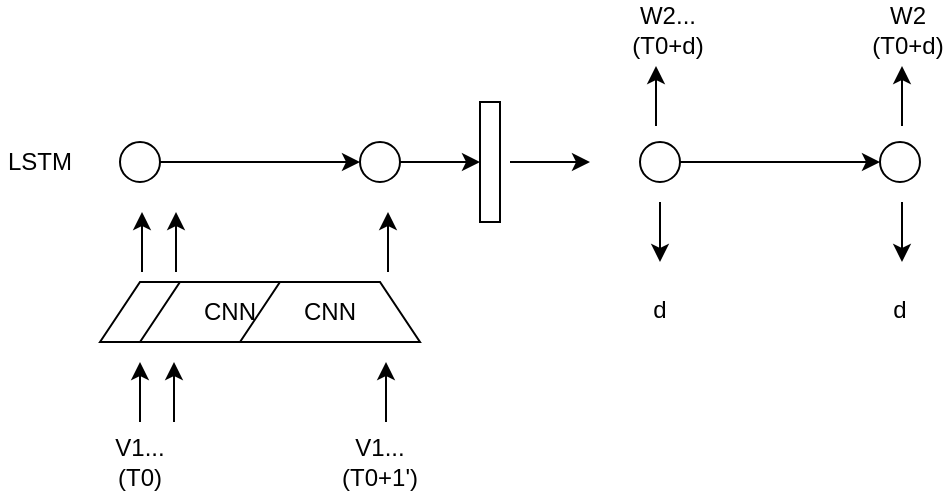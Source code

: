 <mxfile version="14.4.9" type="github">
  <diagram id="mLBXY-__REUdw5m0wtvs" name="Page-1">
    <mxGraphModel dx="995" dy="618" grid="1" gridSize="10" guides="1" tooltips="1" connect="1" arrows="1" fold="1" page="1" pageScale="1" pageWidth="850" pageHeight="1100" math="0" shadow="0">
      <root>
        <mxCell id="0" />
        <mxCell id="1" parent="0" />
        <mxCell id="usn-FY_Y-O0AxSJ7w3UN-1" value="CNN" style="shape=trapezoid;perimeter=trapezoidPerimeter;whiteSpace=wrap;html=1;fixedSize=1;" vertex="1" parent="1">
          <mxGeometry x="100" y="250" width="90" height="30" as="geometry" />
        </mxCell>
        <mxCell id="usn-FY_Y-O0AxSJ7w3UN-2" value="CNN" style="shape=trapezoid;perimeter=trapezoidPerimeter;whiteSpace=wrap;html=1;fixedSize=1;" vertex="1" parent="1">
          <mxGeometry x="120" y="250" width="90" height="30" as="geometry" />
        </mxCell>
        <mxCell id="usn-FY_Y-O0AxSJ7w3UN-3" value="CNN" style="shape=trapezoid;perimeter=trapezoidPerimeter;whiteSpace=wrap;html=1;fixedSize=1;" vertex="1" parent="1">
          <mxGeometry x="170" y="250" width="90" height="30" as="geometry" />
        </mxCell>
        <mxCell id="usn-FY_Y-O0AxSJ7w3UN-4" value="" style="endArrow=classic;html=1;" edge="1" parent="1">
          <mxGeometry width="50" height="50" relative="1" as="geometry">
            <mxPoint x="120" y="320" as="sourcePoint" />
            <mxPoint x="120" y="290" as="targetPoint" />
          </mxGeometry>
        </mxCell>
        <mxCell id="usn-FY_Y-O0AxSJ7w3UN-5" value="" style="endArrow=classic;html=1;" edge="1" parent="1">
          <mxGeometry width="50" height="50" relative="1" as="geometry">
            <mxPoint x="137" y="320" as="sourcePoint" />
            <mxPoint x="137" y="290" as="targetPoint" />
          </mxGeometry>
        </mxCell>
        <mxCell id="usn-FY_Y-O0AxSJ7w3UN-6" value="" style="endArrow=classic;html=1;" edge="1" parent="1">
          <mxGeometry width="50" height="50" relative="1" as="geometry">
            <mxPoint x="243" y="320" as="sourcePoint" />
            <mxPoint x="243" y="290" as="targetPoint" />
          </mxGeometry>
        </mxCell>
        <mxCell id="usn-FY_Y-O0AxSJ7w3UN-7" value="V1... (T0)" style="text;html=1;strokeColor=none;fillColor=none;align=center;verticalAlign=middle;whiteSpace=wrap;rounded=0;" vertex="1" parent="1">
          <mxGeometry x="100" y="330" width="40" height="20" as="geometry" />
        </mxCell>
        <mxCell id="usn-FY_Y-O0AxSJ7w3UN-8" value="V1... (T0+1&#39;)" style="text;html=1;strokeColor=none;fillColor=none;align=center;verticalAlign=middle;whiteSpace=wrap;rounded=0;" vertex="1" parent="1">
          <mxGeometry x="220" y="330" width="40" height="20" as="geometry" />
        </mxCell>
        <mxCell id="usn-FY_Y-O0AxSJ7w3UN-9" value="" style="endArrow=classic;html=1;" edge="1" parent="1">
          <mxGeometry width="50" height="50" relative="1" as="geometry">
            <mxPoint x="121" y="245" as="sourcePoint" />
            <mxPoint x="121" y="215" as="targetPoint" />
          </mxGeometry>
        </mxCell>
        <mxCell id="usn-FY_Y-O0AxSJ7w3UN-10" value="" style="endArrow=classic;html=1;" edge="1" parent="1">
          <mxGeometry width="50" height="50" relative="1" as="geometry">
            <mxPoint x="138" y="245" as="sourcePoint" />
            <mxPoint x="138" y="215" as="targetPoint" />
          </mxGeometry>
        </mxCell>
        <mxCell id="usn-FY_Y-O0AxSJ7w3UN-11" value="" style="endArrow=classic;html=1;" edge="1" parent="1">
          <mxGeometry width="50" height="50" relative="1" as="geometry">
            <mxPoint x="244" y="245" as="sourcePoint" />
            <mxPoint x="244" y="215" as="targetPoint" />
          </mxGeometry>
        </mxCell>
        <mxCell id="usn-FY_Y-O0AxSJ7w3UN-13" value="" style="ellipse;whiteSpace=wrap;html=1;aspect=fixed;" vertex="1" parent="1">
          <mxGeometry x="110" y="180" width="20" height="20" as="geometry" />
        </mxCell>
        <mxCell id="usn-FY_Y-O0AxSJ7w3UN-14" value="" style="ellipse;whiteSpace=wrap;html=1;aspect=fixed;" vertex="1" parent="1">
          <mxGeometry x="230" y="180" width="20" height="20" as="geometry" />
        </mxCell>
        <mxCell id="usn-FY_Y-O0AxSJ7w3UN-15" value="" style="endArrow=classic;html=1;exitX=1;exitY=0.5;exitDx=0;exitDy=0;entryX=0;entryY=0.5;entryDx=0;entryDy=0;" edge="1" parent="1" source="usn-FY_Y-O0AxSJ7w3UN-13" target="usn-FY_Y-O0AxSJ7w3UN-14">
          <mxGeometry width="50" height="50" relative="1" as="geometry">
            <mxPoint x="400" y="360" as="sourcePoint" />
            <mxPoint x="450" y="310" as="targetPoint" />
          </mxGeometry>
        </mxCell>
        <mxCell id="usn-FY_Y-O0AxSJ7w3UN-16" value="LSTM" style="text;html=1;strokeColor=none;fillColor=none;align=center;verticalAlign=middle;whiteSpace=wrap;rounded=0;" vertex="1" parent="1">
          <mxGeometry x="50" y="180" width="40" height="20" as="geometry" />
        </mxCell>
        <mxCell id="usn-FY_Y-O0AxSJ7w3UN-17" value="" style="endArrow=classic;html=1;exitX=1;exitY=0.5;exitDx=0;exitDy=0;" edge="1" parent="1" source="usn-FY_Y-O0AxSJ7w3UN-14">
          <mxGeometry width="50" height="50" relative="1" as="geometry">
            <mxPoint x="400" y="360" as="sourcePoint" />
            <mxPoint x="290" y="190" as="targetPoint" />
          </mxGeometry>
        </mxCell>
        <mxCell id="usn-FY_Y-O0AxSJ7w3UN-18" value="" style="rounded=0;whiteSpace=wrap;html=1;" vertex="1" parent="1">
          <mxGeometry x="290" y="160" width="10" height="60" as="geometry" />
        </mxCell>
        <mxCell id="usn-FY_Y-O0AxSJ7w3UN-19" value="" style="endArrow=classic;html=1;exitX=1;exitY=0.5;exitDx=0;exitDy=0;" edge="1" parent="1">
          <mxGeometry width="50" height="50" relative="1" as="geometry">
            <mxPoint x="305" y="190" as="sourcePoint" />
            <mxPoint x="345" y="190" as="targetPoint" />
          </mxGeometry>
        </mxCell>
        <mxCell id="usn-FY_Y-O0AxSJ7w3UN-20" value="" style="ellipse;whiteSpace=wrap;html=1;aspect=fixed;" vertex="1" parent="1">
          <mxGeometry x="370" y="180" width="20" height="20" as="geometry" />
        </mxCell>
        <mxCell id="usn-FY_Y-O0AxSJ7w3UN-21" value="" style="ellipse;whiteSpace=wrap;html=1;aspect=fixed;" vertex="1" parent="1">
          <mxGeometry x="490" y="180" width="20" height="20" as="geometry" />
        </mxCell>
        <mxCell id="usn-FY_Y-O0AxSJ7w3UN-22" value="" style="endArrow=classic;html=1;exitX=1;exitY=0.5;exitDx=0;exitDy=0;entryX=0;entryY=0.5;entryDx=0;entryDy=0;" edge="1" parent="1" source="usn-FY_Y-O0AxSJ7w3UN-20" target="usn-FY_Y-O0AxSJ7w3UN-21">
          <mxGeometry width="50" height="50" relative="1" as="geometry">
            <mxPoint x="660" y="360" as="sourcePoint" />
            <mxPoint x="710" y="310" as="targetPoint" />
          </mxGeometry>
        </mxCell>
        <mxCell id="usn-FY_Y-O0AxSJ7w3UN-23" value="" style="endArrow=classic;html=1;" edge="1" parent="1">
          <mxGeometry width="50" height="50" relative="1" as="geometry">
            <mxPoint x="378" y="172" as="sourcePoint" />
            <mxPoint x="378" y="142" as="targetPoint" />
          </mxGeometry>
        </mxCell>
        <mxCell id="usn-FY_Y-O0AxSJ7w3UN-25" value="" style="endArrow=classic;html=1;" edge="1" parent="1">
          <mxGeometry width="50" height="50" relative="1" as="geometry">
            <mxPoint x="501" y="172" as="sourcePoint" />
            <mxPoint x="501" y="142" as="targetPoint" />
          </mxGeometry>
        </mxCell>
        <mxCell id="usn-FY_Y-O0AxSJ7w3UN-26" value="W2... (T0+d)" style="text;html=1;strokeColor=none;fillColor=none;align=center;verticalAlign=middle;whiteSpace=wrap;rounded=0;" vertex="1" parent="1">
          <mxGeometry x="364" y="114" width="40" height="20" as="geometry" />
        </mxCell>
        <mxCell id="usn-FY_Y-O0AxSJ7w3UN-27" value="W2 (T0+d)" style="text;html=1;strokeColor=none;fillColor=none;align=center;verticalAlign=middle;whiteSpace=wrap;rounded=0;" vertex="1" parent="1">
          <mxGeometry x="484" y="114" width="40" height="20" as="geometry" />
        </mxCell>
        <mxCell id="usn-FY_Y-O0AxSJ7w3UN-28" value="" style="endArrow=classic;html=1;" edge="1" parent="1">
          <mxGeometry width="50" height="50" relative="1" as="geometry">
            <mxPoint x="380" y="210" as="sourcePoint" />
            <mxPoint x="380" y="240" as="targetPoint" />
          </mxGeometry>
        </mxCell>
        <mxCell id="usn-FY_Y-O0AxSJ7w3UN-29" value="" style="endArrow=classic;html=1;" edge="1" parent="1">
          <mxGeometry width="50" height="50" relative="1" as="geometry">
            <mxPoint x="501" y="210" as="sourcePoint" />
            <mxPoint x="501" y="240" as="targetPoint" />
          </mxGeometry>
        </mxCell>
        <mxCell id="usn-FY_Y-O0AxSJ7w3UN-30" value="d" style="text;html=1;strokeColor=none;fillColor=none;align=center;verticalAlign=middle;whiteSpace=wrap;rounded=0;" vertex="1" parent="1">
          <mxGeometry x="360" y="254" width="40" height="20" as="geometry" />
        </mxCell>
        <mxCell id="usn-FY_Y-O0AxSJ7w3UN-31" value="d" style="text;html=1;strokeColor=none;fillColor=none;align=center;verticalAlign=middle;whiteSpace=wrap;rounded=0;" vertex="1" parent="1">
          <mxGeometry x="480" y="254" width="40" height="20" as="geometry" />
        </mxCell>
      </root>
    </mxGraphModel>
  </diagram>
</mxfile>
